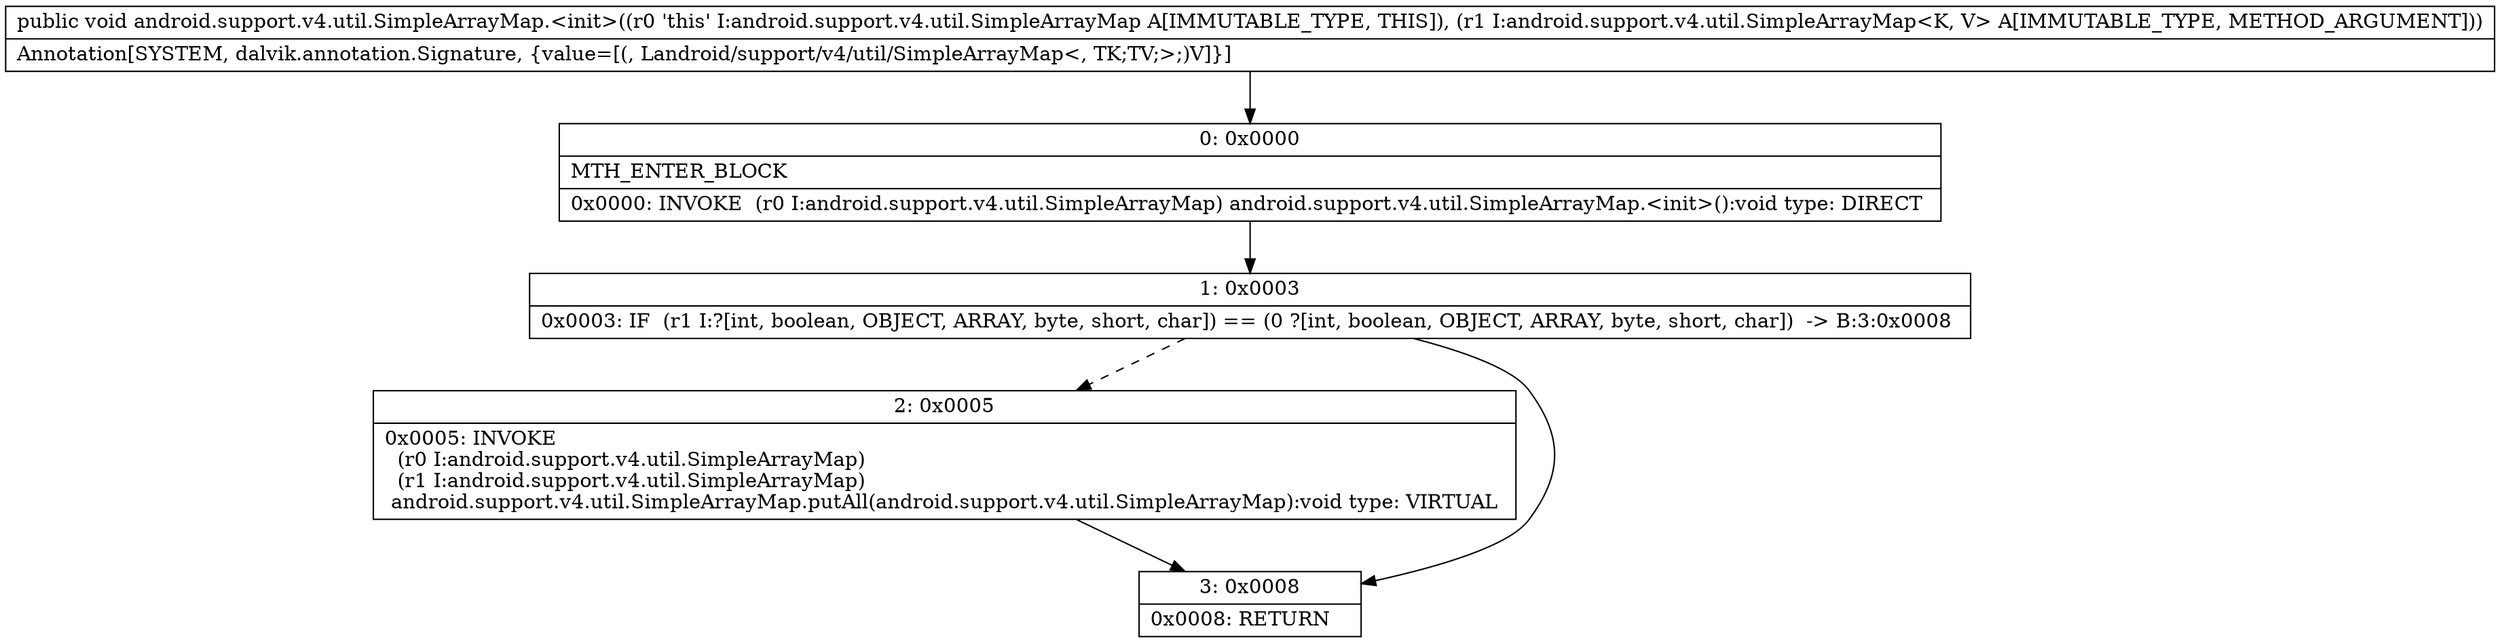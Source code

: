 digraph "CFG forandroid.support.v4.util.SimpleArrayMap.\<init\>(Landroid\/support\/v4\/util\/SimpleArrayMap;)V" {
Node_0 [shape=record,label="{0\:\ 0x0000|MTH_ENTER_BLOCK\l|0x0000: INVOKE  (r0 I:android.support.v4.util.SimpleArrayMap) android.support.v4.util.SimpleArrayMap.\<init\>():void type: DIRECT \l}"];
Node_1 [shape=record,label="{1\:\ 0x0003|0x0003: IF  (r1 I:?[int, boolean, OBJECT, ARRAY, byte, short, char]) == (0 ?[int, boolean, OBJECT, ARRAY, byte, short, char])  \-\> B:3:0x0008 \l}"];
Node_2 [shape=record,label="{2\:\ 0x0005|0x0005: INVOKE  \l  (r0 I:android.support.v4.util.SimpleArrayMap)\l  (r1 I:android.support.v4.util.SimpleArrayMap)\l android.support.v4.util.SimpleArrayMap.putAll(android.support.v4.util.SimpleArrayMap):void type: VIRTUAL \l}"];
Node_3 [shape=record,label="{3\:\ 0x0008|0x0008: RETURN   \l}"];
MethodNode[shape=record,label="{public void android.support.v4.util.SimpleArrayMap.\<init\>((r0 'this' I:android.support.v4.util.SimpleArrayMap A[IMMUTABLE_TYPE, THIS]), (r1 I:android.support.v4.util.SimpleArrayMap\<K, V\> A[IMMUTABLE_TYPE, METHOD_ARGUMENT]))  | Annotation[SYSTEM, dalvik.annotation.Signature, \{value=[(, Landroid\/support\/v4\/util\/SimpleArrayMap\<, TK;TV;\>;)V]\}]\l}"];
MethodNode -> Node_0;
Node_0 -> Node_1;
Node_1 -> Node_2[style=dashed];
Node_1 -> Node_3;
Node_2 -> Node_3;
}

